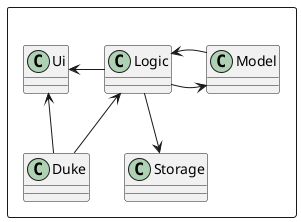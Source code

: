 @startuml


Package " "<<rectangle>> {
class Duke
class Ui
class Storage
class Logic
class Model
}


Duke -up-> Ui
Duke -up-> Logic
Logic -> Model
Model -> Logic
Logic -left> Ui
Logic --> Storage


@enduml